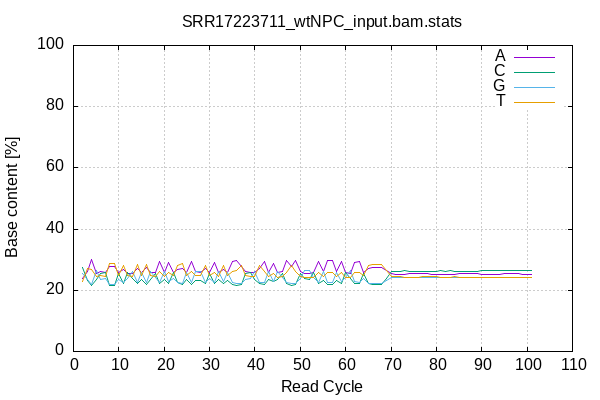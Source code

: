 
            set terminal png size 600,400 truecolor
            set output "SRR17223711_wtNPC_input_stats/acgt-cycles.png"
            set grid xtics ytics y2tics back lc rgb "#cccccc"
            set style line 1 linecolor rgb "green"
            set style line 2 linecolor rgb "red"
            set style line 3 linecolor rgb "black"
            set style line 4 linecolor rgb "blue"
            set style increment user
            set ylabel "Base content [%]"
            set xlabel "Read Cycle"
            set yrange [0:100]
            set title "SRR17223711_wtNPC_input.bam.stats" noenhanced
            plot '-' w l ti 'A', '-' w l ti 'C', '-' w l ti 'G', '-' w l ti 'T'
        2	23.98
3	26.03
4	29.99
5	25.63
6	26.04
7	25.84
8	27.74
9	27.75
10	25.94
11	26.94
12	25.45
13	25.35
14	27.05
15	25.76
16	27.29
17	25.74
18	25.76
19	29.33
20	25.83
21	29.11
22	25.75
23	26.87
24	27.19
25	25.72
26	29.43
27	25.99
28	25.76
29	27.15
30	25.88
31	29.20
32	25.87
33	26.93
34	25.84
35	29.37
36	29.79
37	27.62
38	26.03
39	25.79
40	25.68
41	27.09
42	29.28
43	25.93
44	28.68
45	25.87
46	26.00
47	29.59
48	27.86
49	29.67
50	26.10
51	25.58
52	25.56
53	25.75
54	29.43
55	26.23
56	29.64
57	29.87
58	26.23
59	29.34
60	25.85
61	25.50
62	29.09
63	29.31
64	25.91
65	27.17
66	27.40
67	27.38
68	27.30
69	26.49
70	25.40
71	25.26
72	25.25
73	25.32
74	25.48
75	25.46
76	25.51
77	25.44
78	25.36
79	25.25
80	25.25
81	25.21
82	25.25
83	25.23
84	25.28
85	25.37
86	25.40
87	25.39
88	25.38
89	25.33
90	25.32
91	25.22
92	25.20
93	25.21
94	25.31
95	25.37
96	25.41
97	25.39
98	25.33
99	25.25
100	25.13
101	25.11
end
2	27.44
3	23.24
4	21.47
5	23.67
6	25.44
7	25.90
8	21.70
9	21.55
10	25.52
11	22.38
12	25.83
13	23.94
14	22.14
15	23.47
16	21.85
17	23.41
18	25.61
19	22.15
20	23.38
21	22.16
22	25.70
23	22.39
24	21.86
25	23.40
26	21.86
27	23.26
28	23.34
29	22.11
30	25.56
31	22.29
32	23.40
33	22.12
34	23.28
35	21.97
36	21.70
37	21.88
38	25.55
39	25.81
40	23.62
41	22.11
42	22.04
43	23.53
44	22.79
45	23.68
46	25.56
47	22.09
48	21.73
49	21.88
50	25.54
51	23.77
52	23.63
53	25.73
54	22.17
55	23.25
56	21.86
57	21.86
58	23.29
59	22.17
60	25.69
61	23.86
62	22.24
63	22.20
64	25.57
65	22.23
66	21.81
67	21.84
68	21.95
69	23.97
70	26.06
71	26.19
72	26.23
73	26.31
74	26.17
75	26.19
76	26.09
77	26.11
78	26.16
79	26.23
80	26.26
81	26.32
82	26.28
83	26.33
84	26.23
85	26.23
86	26.22
87	26.22
88	26.23
89	26.29
90	26.32
91	26.37
92	26.38
93	26.42
94	26.37
95	26.34
96	26.33
97	26.36
98	26.35
99	26.36
100	26.41
101	26.53
end
2	25.64
3	23.61
4	21.78
5	26.31
6	23.62
7	23.70
8	21.89
9	21.87
10	23.56
11	22.54
12	23.99
13	26.23
14	22.52
15	25.95
16	22.49
17	26.10
18	24.09
19	22.52
20	26.14
21	22.75
22	23.83
23	22.50
24	22.32
25	25.96
26	22.52
27	25.99
28	26.15
29	22.62
30	23.79
31	22.66
32	26.05
33	22.88
34	25.94
35	22.63
36	22.19
37	22.25
38	23.65
39	23.97
40	26.13
41	22.71
42	22.53
43	26.01
44	23.02
45	26.11
46	24.02
47	22.40
48	22.26
49	22.35
50	24.01
51	26.46
52	26.55
53	24.27
54	22.60
55	26.01
56	22.57
57	22.39
58	25.97
59	22.75
60	24.11
61	26.36
62	22.90
63	22.55
64	23.80
65	22.38
66	22.21
67	22.24
68	22.32
69	23.20
70	24.06
71	24.10
72	24.06
73	24.08
74	24.02
75	24.03
76	24.05
77	24.07
78	24.10
79	24.13
80	24.14
81	24.16
82	24.15
83	24.18
84	24.11
85	24.09
86	24.06
87	24.06
88	24.10
89	24.11
90	24.13
91	24.21
92	24.19
93	24.20
94	24.12
95	24.11
96	24.11
97	24.13
98	24.18
99	24.23
100	24.30
101	24.27
end
2	22.93
3	27.12
4	26.76
5	24.39
6	24.90
7	24.56
8	28.68
9	28.83
10	24.98
11	28.14
12	24.72
13	24.48
14	28.29
15	24.82
16	28.37
17	24.76
18	24.54
19	26.00
20	24.65
21	25.98
22	24.71
23	28.23
24	28.63
25	24.92
26	26.18
27	24.76
28	24.75
29	28.12
30	24.78
31	25.85
32	24.67
33	28.07
34	24.94
35	26.03
36	26.32
37	28.25
38	24.77
39	24.43
40	24.57
41	28.08
42	26.15
43	24.53
44	25.51
45	24.33
46	24.42
47	25.91
48	28.15
49	26.10
50	24.35
51	24.18
52	24.26
53	24.25
54	25.81
55	24.51
56	25.93
57	25.88
58	24.51
59	25.74
60	24.34
61	24.27
62	25.77
63	25.94
64	24.73
65	28.22
66	28.58
67	28.55
68	28.43
69	26.34
70	24.48
71	24.46
72	24.46
73	24.30
74	24.34
75	24.32
76	24.34
77	24.38
78	24.37
79	24.39
80	24.36
81	24.30
82	24.31
83	24.27
84	24.38
85	24.31
86	24.32
87	24.33
88	24.30
89	24.27
90	24.23
91	24.20
92	24.23
93	24.16
94	24.20
95	24.18
96	24.15
97	24.12
98	24.15
99	24.17
100	24.15
101	24.10
end
